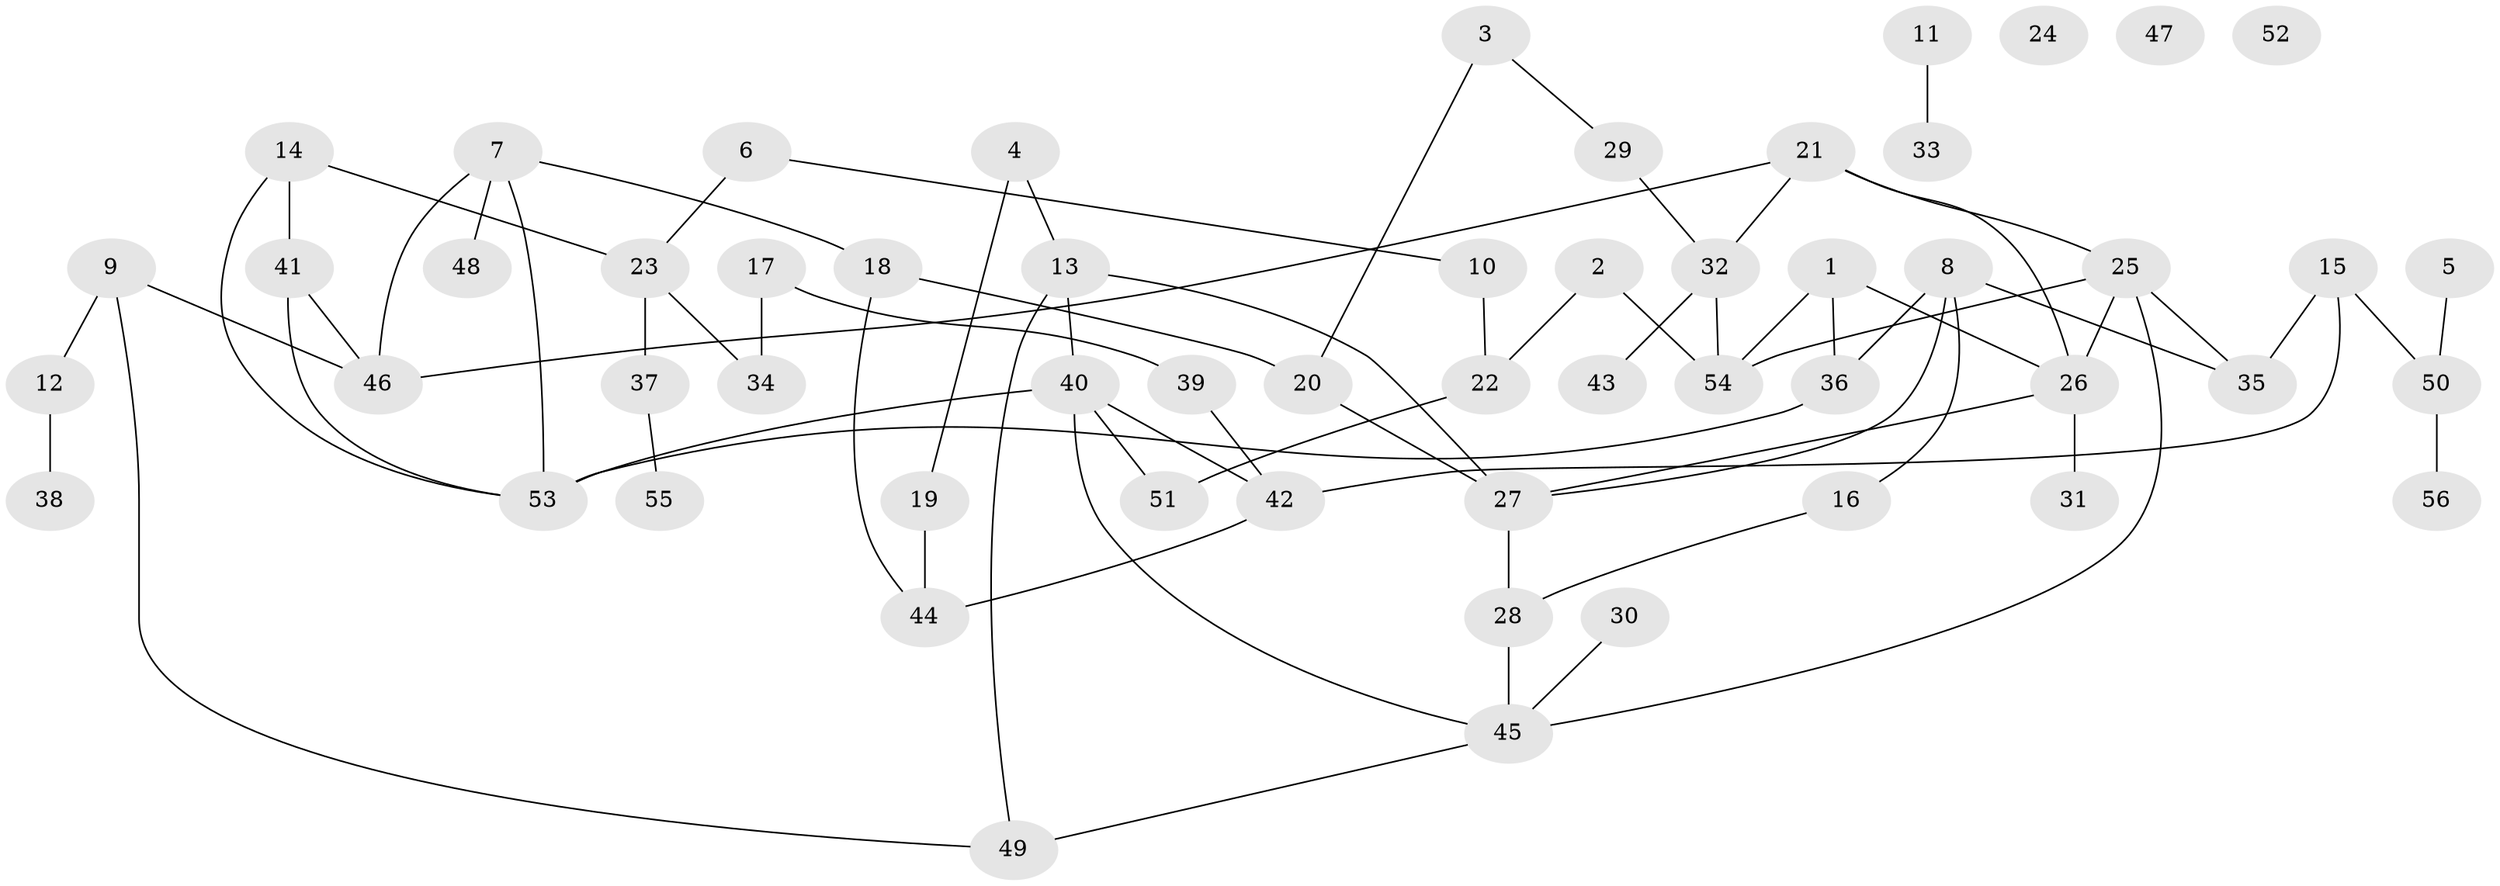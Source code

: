 // Generated by graph-tools (version 1.1) at 2025/00/03/09/25 03:00:55]
// undirected, 56 vertices, 73 edges
graph export_dot {
graph [start="1"]
  node [color=gray90,style=filled];
  1;
  2;
  3;
  4;
  5;
  6;
  7;
  8;
  9;
  10;
  11;
  12;
  13;
  14;
  15;
  16;
  17;
  18;
  19;
  20;
  21;
  22;
  23;
  24;
  25;
  26;
  27;
  28;
  29;
  30;
  31;
  32;
  33;
  34;
  35;
  36;
  37;
  38;
  39;
  40;
  41;
  42;
  43;
  44;
  45;
  46;
  47;
  48;
  49;
  50;
  51;
  52;
  53;
  54;
  55;
  56;
  1 -- 26;
  1 -- 36;
  1 -- 54;
  2 -- 22;
  2 -- 54;
  3 -- 20;
  3 -- 29;
  4 -- 13;
  4 -- 19;
  5 -- 50;
  6 -- 10;
  6 -- 23;
  7 -- 18;
  7 -- 46;
  7 -- 48;
  7 -- 53;
  8 -- 16;
  8 -- 27;
  8 -- 35;
  8 -- 36;
  9 -- 12;
  9 -- 46;
  9 -- 49;
  10 -- 22;
  11 -- 33;
  12 -- 38;
  13 -- 27;
  13 -- 40;
  13 -- 49;
  14 -- 23;
  14 -- 41;
  14 -- 53;
  15 -- 35;
  15 -- 42;
  15 -- 50;
  16 -- 28;
  17 -- 34;
  17 -- 39;
  18 -- 20;
  18 -- 44;
  19 -- 44;
  20 -- 27;
  21 -- 25;
  21 -- 26;
  21 -- 32;
  21 -- 46;
  22 -- 51;
  23 -- 34;
  23 -- 37;
  25 -- 26;
  25 -- 35;
  25 -- 45;
  25 -- 54;
  26 -- 27;
  26 -- 31;
  27 -- 28;
  28 -- 45;
  29 -- 32;
  30 -- 45;
  32 -- 43;
  32 -- 54;
  36 -- 53;
  37 -- 55;
  39 -- 42;
  40 -- 42;
  40 -- 45;
  40 -- 51;
  40 -- 53;
  41 -- 46;
  41 -- 53;
  42 -- 44;
  45 -- 49;
  50 -- 56;
}
